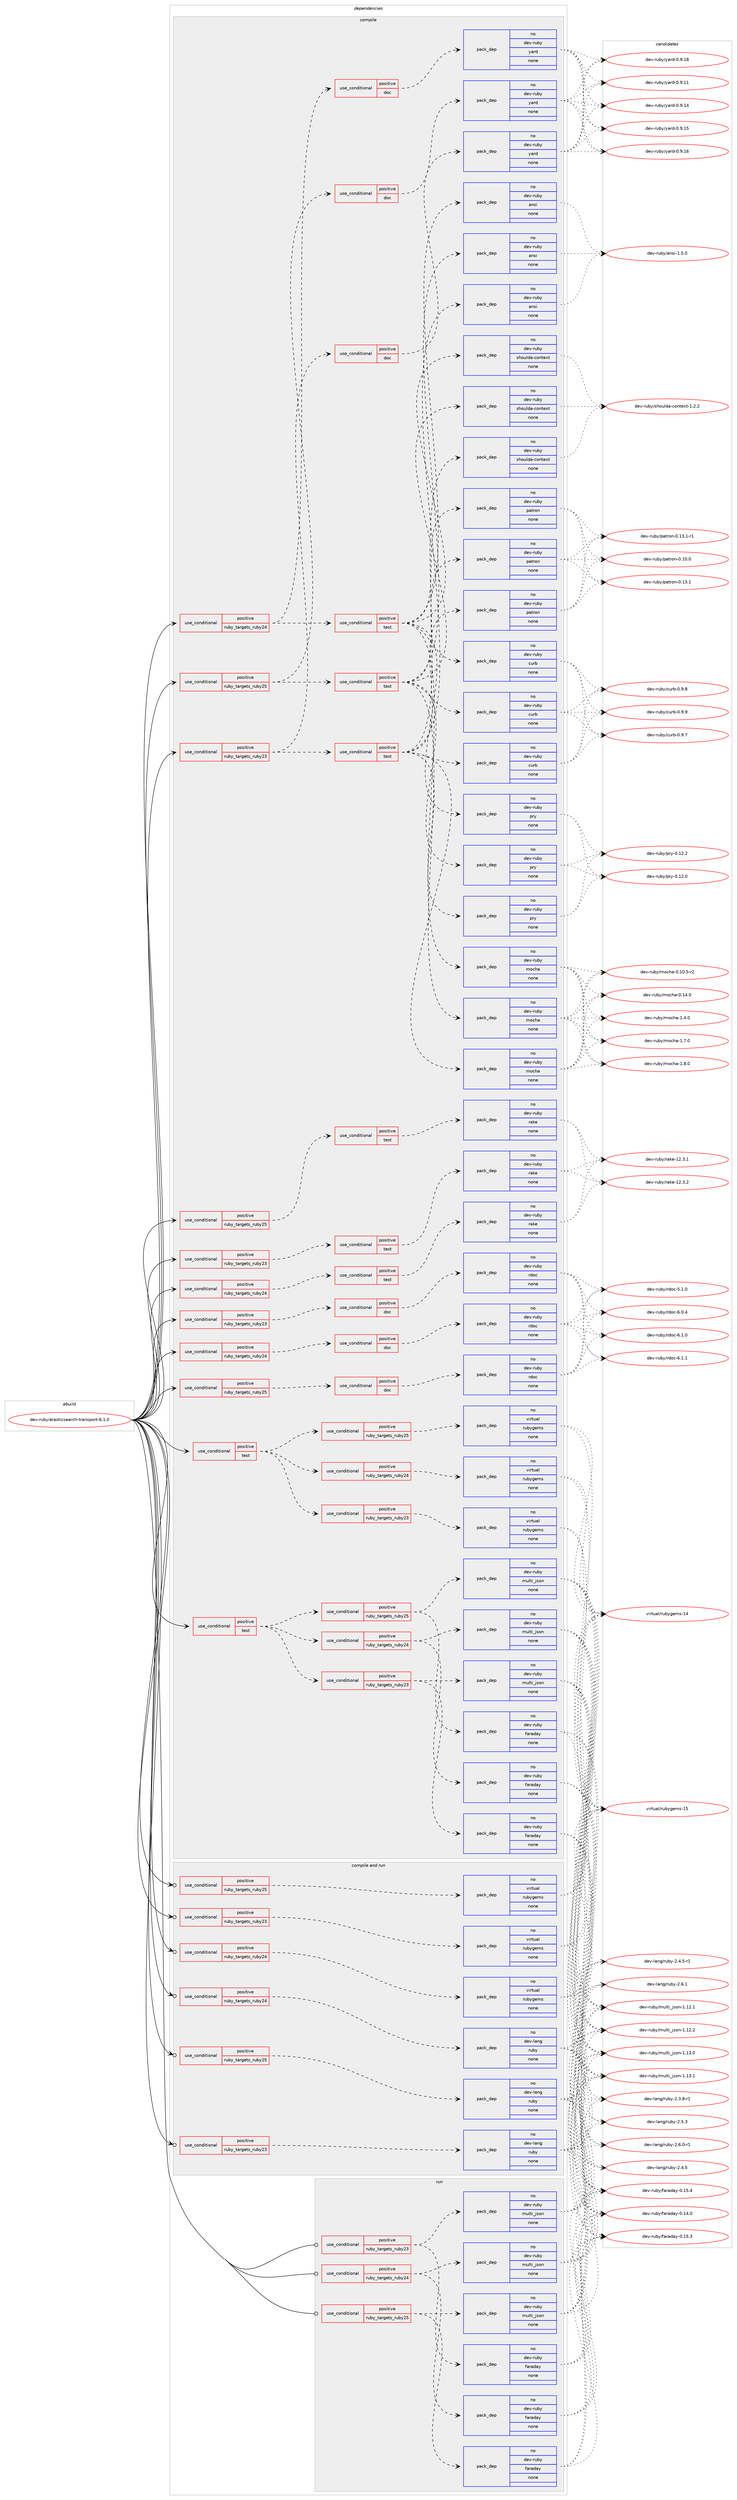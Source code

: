 digraph prolog {

# *************
# Graph options
# *************

newrank=true;
concentrate=true;
compound=true;
graph [rankdir=LR,fontname=Helvetica,fontsize=10,ranksep=1.5];#, ranksep=2.5, nodesep=0.2];
edge  [arrowhead=vee];
node  [fontname=Helvetica,fontsize=10];

# **********
# The ebuild
# **********

subgraph cluster_leftcol {
color=gray;
rank=same;
label=<<i>ebuild</i>>;
id [label="dev-ruby/elasticsearch-transport-6.1.0", color=red, width=4, href="../dev-ruby/elasticsearch-transport-6.1.0.svg"];
}

# ****************
# The dependencies
# ****************

subgraph cluster_midcol {
color=gray;
label=<<i>dependencies</i>>;
subgraph cluster_compile {
fillcolor="#eeeeee";
style=filled;
label=<<i>compile</i>>;
subgraph cond398965 {
dependency1491721 [label=<<TABLE BORDER="0" CELLBORDER="1" CELLSPACING="0" CELLPADDING="4"><TR><TD ROWSPAN="3" CELLPADDING="10">use_conditional</TD></TR><TR><TD>positive</TD></TR><TR><TD>ruby_targets_ruby23</TD></TR></TABLE>>, shape=none, color=red];
subgraph cond398966 {
dependency1491722 [label=<<TABLE BORDER="0" CELLBORDER="1" CELLSPACING="0" CELLPADDING="4"><TR><TD ROWSPAN="3" CELLPADDING="10">use_conditional</TD></TR><TR><TD>positive</TD></TR><TR><TD>doc</TD></TR></TABLE>>, shape=none, color=red];
subgraph pack1069312 {
dependency1491723 [label=<<TABLE BORDER="0" CELLBORDER="1" CELLSPACING="0" CELLPADDING="4" WIDTH="220"><TR><TD ROWSPAN="6" CELLPADDING="30">pack_dep</TD></TR><TR><TD WIDTH="110">no</TD></TR><TR><TD>dev-ruby</TD></TR><TR><TD>rdoc</TD></TR><TR><TD>none</TD></TR><TR><TD></TD></TR></TABLE>>, shape=none, color=blue];
}
dependency1491722:e -> dependency1491723:w [weight=20,style="dashed",arrowhead="vee"];
}
dependency1491721:e -> dependency1491722:w [weight=20,style="dashed",arrowhead="vee"];
}
id:e -> dependency1491721:w [weight=20,style="solid",arrowhead="vee"];
subgraph cond398967 {
dependency1491724 [label=<<TABLE BORDER="0" CELLBORDER="1" CELLSPACING="0" CELLPADDING="4"><TR><TD ROWSPAN="3" CELLPADDING="10">use_conditional</TD></TR><TR><TD>positive</TD></TR><TR><TD>ruby_targets_ruby23</TD></TR></TABLE>>, shape=none, color=red];
subgraph cond398968 {
dependency1491725 [label=<<TABLE BORDER="0" CELLBORDER="1" CELLSPACING="0" CELLPADDING="4"><TR><TD ROWSPAN="3" CELLPADDING="10">use_conditional</TD></TR><TR><TD>positive</TD></TR><TR><TD>doc</TD></TR></TABLE>>, shape=none, color=red];
subgraph pack1069313 {
dependency1491726 [label=<<TABLE BORDER="0" CELLBORDER="1" CELLSPACING="0" CELLPADDING="4" WIDTH="220"><TR><TD ROWSPAN="6" CELLPADDING="30">pack_dep</TD></TR><TR><TD WIDTH="110">no</TD></TR><TR><TD>dev-ruby</TD></TR><TR><TD>yard</TD></TR><TR><TD>none</TD></TR><TR><TD></TD></TR></TABLE>>, shape=none, color=blue];
}
dependency1491725:e -> dependency1491726:w [weight=20,style="dashed",arrowhead="vee"];
}
dependency1491724:e -> dependency1491725:w [weight=20,style="dashed",arrowhead="vee"];
subgraph cond398969 {
dependency1491727 [label=<<TABLE BORDER="0" CELLBORDER="1" CELLSPACING="0" CELLPADDING="4"><TR><TD ROWSPAN="3" CELLPADDING="10">use_conditional</TD></TR><TR><TD>positive</TD></TR><TR><TD>test</TD></TR></TABLE>>, shape=none, color=red];
subgraph pack1069314 {
dependency1491728 [label=<<TABLE BORDER="0" CELLBORDER="1" CELLSPACING="0" CELLPADDING="4" WIDTH="220"><TR><TD ROWSPAN="6" CELLPADDING="30">pack_dep</TD></TR><TR><TD WIDTH="110">no</TD></TR><TR><TD>dev-ruby</TD></TR><TR><TD>ansi</TD></TR><TR><TD>none</TD></TR><TR><TD></TD></TR></TABLE>>, shape=none, color=blue];
}
dependency1491727:e -> dependency1491728:w [weight=20,style="dashed",arrowhead="vee"];
subgraph pack1069315 {
dependency1491729 [label=<<TABLE BORDER="0" CELLBORDER="1" CELLSPACING="0" CELLPADDING="4" WIDTH="220"><TR><TD ROWSPAN="6" CELLPADDING="30">pack_dep</TD></TR><TR><TD WIDTH="110">no</TD></TR><TR><TD>dev-ruby</TD></TR><TR><TD>mocha</TD></TR><TR><TD>none</TD></TR><TR><TD></TD></TR></TABLE>>, shape=none, color=blue];
}
dependency1491727:e -> dependency1491729:w [weight=20,style="dashed",arrowhead="vee"];
subgraph pack1069316 {
dependency1491730 [label=<<TABLE BORDER="0" CELLBORDER="1" CELLSPACING="0" CELLPADDING="4" WIDTH="220"><TR><TD ROWSPAN="6" CELLPADDING="30">pack_dep</TD></TR><TR><TD WIDTH="110">no</TD></TR><TR><TD>dev-ruby</TD></TR><TR><TD>pry</TD></TR><TR><TD>none</TD></TR><TR><TD></TD></TR></TABLE>>, shape=none, color=blue];
}
dependency1491727:e -> dependency1491730:w [weight=20,style="dashed",arrowhead="vee"];
subgraph pack1069317 {
dependency1491731 [label=<<TABLE BORDER="0" CELLBORDER="1" CELLSPACING="0" CELLPADDING="4" WIDTH="220"><TR><TD ROWSPAN="6" CELLPADDING="30">pack_dep</TD></TR><TR><TD WIDTH="110">no</TD></TR><TR><TD>dev-ruby</TD></TR><TR><TD>shoulda-context</TD></TR><TR><TD>none</TD></TR><TR><TD></TD></TR></TABLE>>, shape=none, color=blue];
}
dependency1491727:e -> dependency1491731:w [weight=20,style="dashed",arrowhead="vee"];
subgraph pack1069318 {
dependency1491732 [label=<<TABLE BORDER="0" CELLBORDER="1" CELLSPACING="0" CELLPADDING="4" WIDTH="220"><TR><TD ROWSPAN="6" CELLPADDING="30">pack_dep</TD></TR><TR><TD WIDTH="110">no</TD></TR><TR><TD>dev-ruby</TD></TR><TR><TD>curb</TD></TR><TR><TD>none</TD></TR><TR><TD></TD></TR></TABLE>>, shape=none, color=blue];
}
dependency1491727:e -> dependency1491732:w [weight=20,style="dashed",arrowhead="vee"];
subgraph pack1069319 {
dependency1491733 [label=<<TABLE BORDER="0" CELLBORDER="1" CELLSPACING="0" CELLPADDING="4" WIDTH="220"><TR><TD ROWSPAN="6" CELLPADDING="30">pack_dep</TD></TR><TR><TD WIDTH="110">no</TD></TR><TR><TD>dev-ruby</TD></TR><TR><TD>patron</TD></TR><TR><TD>none</TD></TR><TR><TD></TD></TR></TABLE>>, shape=none, color=blue];
}
dependency1491727:e -> dependency1491733:w [weight=20,style="dashed",arrowhead="vee"];
}
dependency1491724:e -> dependency1491727:w [weight=20,style="dashed",arrowhead="vee"];
}
id:e -> dependency1491724:w [weight=20,style="solid",arrowhead="vee"];
subgraph cond398970 {
dependency1491734 [label=<<TABLE BORDER="0" CELLBORDER="1" CELLSPACING="0" CELLPADDING="4"><TR><TD ROWSPAN="3" CELLPADDING="10">use_conditional</TD></TR><TR><TD>positive</TD></TR><TR><TD>ruby_targets_ruby23</TD></TR></TABLE>>, shape=none, color=red];
subgraph cond398971 {
dependency1491735 [label=<<TABLE BORDER="0" CELLBORDER="1" CELLSPACING="0" CELLPADDING="4"><TR><TD ROWSPAN="3" CELLPADDING="10">use_conditional</TD></TR><TR><TD>positive</TD></TR><TR><TD>test</TD></TR></TABLE>>, shape=none, color=red];
subgraph pack1069320 {
dependency1491736 [label=<<TABLE BORDER="0" CELLBORDER="1" CELLSPACING="0" CELLPADDING="4" WIDTH="220"><TR><TD ROWSPAN="6" CELLPADDING="30">pack_dep</TD></TR><TR><TD WIDTH="110">no</TD></TR><TR><TD>dev-ruby</TD></TR><TR><TD>rake</TD></TR><TR><TD>none</TD></TR><TR><TD></TD></TR></TABLE>>, shape=none, color=blue];
}
dependency1491735:e -> dependency1491736:w [weight=20,style="dashed",arrowhead="vee"];
}
dependency1491734:e -> dependency1491735:w [weight=20,style="dashed",arrowhead="vee"];
}
id:e -> dependency1491734:w [weight=20,style="solid",arrowhead="vee"];
subgraph cond398972 {
dependency1491737 [label=<<TABLE BORDER="0" CELLBORDER="1" CELLSPACING="0" CELLPADDING="4"><TR><TD ROWSPAN="3" CELLPADDING="10">use_conditional</TD></TR><TR><TD>positive</TD></TR><TR><TD>ruby_targets_ruby24</TD></TR></TABLE>>, shape=none, color=red];
subgraph cond398973 {
dependency1491738 [label=<<TABLE BORDER="0" CELLBORDER="1" CELLSPACING="0" CELLPADDING="4"><TR><TD ROWSPAN="3" CELLPADDING="10">use_conditional</TD></TR><TR><TD>positive</TD></TR><TR><TD>doc</TD></TR></TABLE>>, shape=none, color=red];
subgraph pack1069321 {
dependency1491739 [label=<<TABLE BORDER="0" CELLBORDER="1" CELLSPACING="0" CELLPADDING="4" WIDTH="220"><TR><TD ROWSPAN="6" CELLPADDING="30">pack_dep</TD></TR><TR><TD WIDTH="110">no</TD></TR><TR><TD>dev-ruby</TD></TR><TR><TD>rdoc</TD></TR><TR><TD>none</TD></TR><TR><TD></TD></TR></TABLE>>, shape=none, color=blue];
}
dependency1491738:e -> dependency1491739:w [weight=20,style="dashed",arrowhead="vee"];
}
dependency1491737:e -> dependency1491738:w [weight=20,style="dashed",arrowhead="vee"];
}
id:e -> dependency1491737:w [weight=20,style="solid",arrowhead="vee"];
subgraph cond398974 {
dependency1491740 [label=<<TABLE BORDER="0" CELLBORDER="1" CELLSPACING="0" CELLPADDING="4"><TR><TD ROWSPAN="3" CELLPADDING="10">use_conditional</TD></TR><TR><TD>positive</TD></TR><TR><TD>ruby_targets_ruby24</TD></TR></TABLE>>, shape=none, color=red];
subgraph cond398975 {
dependency1491741 [label=<<TABLE BORDER="0" CELLBORDER="1" CELLSPACING="0" CELLPADDING="4"><TR><TD ROWSPAN="3" CELLPADDING="10">use_conditional</TD></TR><TR><TD>positive</TD></TR><TR><TD>doc</TD></TR></TABLE>>, shape=none, color=red];
subgraph pack1069322 {
dependency1491742 [label=<<TABLE BORDER="0" CELLBORDER="1" CELLSPACING="0" CELLPADDING="4" WIDTH="220"><TR><TD ROWSPAN="6" CELLPADDING="30">pack_dep</TD></TR><TR><TD WIDTH="110">no</TD></TR><TR><TD>dev-ruby</TD></TR><TR><TD>yard</TD></TR><TR><TD>none</TD></TR><TR><TD></TD></TR></TABLE>>, shape=none, color=blue];
}
dependency1491741:e -> dependency1491742:w [weight=20,style="dashed",arrowhead="vee"];
}
dependency1491740:e -> dependency1491741:w [weight=20,style="dashed",arrowhead="vee"];
subgraph cond398976 {
dependency1491743 [label=<<TABLE BORDER="0" CELLBORDER="1" CELLSPACING="0" CELLPADDING="4"><TR><TD ROWSPAN="3" CELLPADDING="10">use_conditional</TD></TR><TR><TD>positive</TD></TR><TR><TD>test</TD></TR></TABLE>>, shape=none, color=red];
subgraph pack1069323 {
dependency1491744 [label=<<TABLE BORDER="0" CELLBORDER="1" CELLSPACING="0" CELLPADDING="4" WIDTH="220"><TR><TD ROWSPAN="6" CELLPADDING="30">pack_dep</TD></TR><TR><TD WIDTH="110">no</TD></TR><TR><TD>dev-ruby</TD></TR><TR><TD>ansi</TD></TR><TR><TD>none</TD></TR><TR><TD></TD></TR></TABLE>>, shape=none, color=blue];
}
dependency1491743:e -> dependency1491744:w [weight=20,style="dashed",arrowhead="vee"];
subgraph pack1069324 {
dependency1491745 [label=<<TABLE BORDER="0" CELLBORDER="1" CELLSPACING="0" CELLPADDING="4" WIDTH="220"><TR><TD ROWSPAN="6" CELLPADDING="30">pack_dep</TD></TR><TR><TD WIDTH="110">no</TD></TR><TR><TD>dev-ruby</TD></TR><TR><TD>mocha</TD></TR><TR><TD>none</TD></TR><TR><TD></TD></TR></TABLE>>, shape=none, color=blue];
}
dependency1491743:e -> dependency1491745:w [weight=20,style="dashed",arrowhead="vee"];
subgraph pack1069325 {
dependency1491746 [label=<<TABLE BORDER="0" CELLBORDER="1" CELLSPACING="0" CELLPADDING="4" WIDTH="220"><TR><TD ROWSPAN="6" CELLPADDING="30">pack_dep</TD></TR><TR><TD WIDTH="110">no</TD></TR><TR><TD>dev-ruby</TD></TR><TR><TD>pry</TD></TR><TR><TD>none</TD></TR><TR><TD></TD></TR></TABLE>>, shape=none, color=blue];
}
dependency1491743:e -> dependency1491746:w [weight=20,style="dashed",arrowhead="vee"];
subgraph pack1069326 {
dependency1491747 [label=<<TABLE BORDER="0" CELLBORDER="1" CELLSPACING="0" CELLPADDING="4" WIDTH="220"><TR><TD ROWSPAN="6" CELLPADDING="30">pack_dep</TD></TR><TR><TD WIDTH="110">no</TD></TR><TR><TD>dev-ruby</TD></TR><TR><TD>shoulda-context</TD></TR><TR><TD>none</TD></TR><TR><TD></TD></TR></TABLE>>, shape=none, color=blue];
}
dependency1491743:e -> dependency1491747:w [weight=20,style="dashed",arrowhead="vee"];
subgraph pack1069327 {
dependency1491748 [label=<<TABLE BORDER="0" CELLBORDER="1" CELLSPACING="0" CELLPADDING="4" WIDTH="220"><TR><TD ROWSPAN="6" CELLPADDING="30">pack_dep</TD></TR><TR><TD WIDTH="110">no</TD></TR><TR><TD>dev-ruby</TD></TR><TR><TD>curb</TD></TR><TR><TD>none</TD></TR><TR><TD></TD></TR></TABLE>>, shape=none, color=blue];
}
dependency1491743:e -> dependency1491748:w [weight=20,style="dashed",arrowhead="vee"];
subgraph pack1069328 {
dependency1491749 [label=<<TABLE BORDER="0" CELLBORDER="1" CELLSPACING="0" CELLPADDING="4" WIDTH="220"><TR><TD ROWSPAN="6" CELLPADDING="30">pack_dep</TD></TR><TR><TD WIDTH="110">no</TD></TR><TR><TD>dev-ruby</TD></TR><TR><TD>patron</TD></TR><TR><TD>none</TD></TR><TR><TD></TD></TR></TABLE>>, shape=none, color=blue];
}
dependency1491743:e -> dependency1491749:w [weight=20,style="dashed",arrowhead="vee"];
}
dependency1491740:e -> dependency1491743:w [weight=20,style="dashed",arrowhead="vee"];
}
id:e -> dependency1491740:w [weight=20,style="solid",arrowhead="vee"];
subgraph cond398977 {
dependency1491750 [label=<<TABLE BORDER="0" CELLBORDER="1" CELLSPACING="0" CELLPADDING="4"><TR><TD ROWSPAN="3" CELLPADDING="10">use_conditional</TD></TR><TR><TD>positive</TD></TR><TR><TD>ruby_targets_ruby24</TD></TR></TABLE>>, shape=none, color=red];
subgraph cond398978 {
dependency1491751 [label=<<TABLE BORDER="0" CELLBORDER="1" CELLSPACING="0" CELLPADDING="4"><TR><TD ROWSPAN="3" CELLPADDING="10">use_conditional</TD></TR><TR><TD>positive</TD></TR><TR><TD>test</TD></TR></TABLE>>, shape=none, color=red];
subgraph pack1069329 {
dependency1491752 [label=<<TABLE BORDER="0" CELLBORDER="1" CELLSPACING="0" CELLPADDING="4" WIDTH="220"><TR><TD ROWSPAN="6" CELLPADDING="30">pack_dep</TD></TR><TR><TD WIDTH="110">no</TD></TR><TR><TD>dev-ruby</TD></TR><TR><TD>rake</TD></TR><TR><TD>none</TD></TR><TR><TD></TD></TR></TABLE>>, shape=none, color=blue];
}
dependency1491751:e -> dependency1491752:w [weight=20,style="dashed",arrowhead="vee"];
}
dependency1491750:e -> dependency1491751:w [weight=20,style="dashed",arrowhead="vee"];
}
id:e -> dependency1491750:w [weight=20,style="solid",arrowhead="vee"];
subgraph cond398979 {
dependency1491753 [label=<<TABLE BORDER="0" CELLBORDER="1" CELLSPACING="0" CELLPADDING="4"><TR><TD ROWSPAN="3" CELLPADDING="10">use_conditional</TD></TR><TR><TD>positive</TD></TR><TR><TD>ruby_targets_ruby25</TD></TR></TABLE>>, shape=none, color=red];
subgraph cond398980 {
dependency1491754 [label=<<TABLE BORDER="0" CELLBORDER="1" CELLSPACING="0" CELLPADDING="4"><TR><TD ROWSPAN="3" CELLPADDING="10">use_conditional</TD></TR><TR><TD>positive</TD></TR><TR><TD>doc</TD></TR></TABLE>>, shape=none, color=red];
subgraph pack1069330 {
dependency1491755 [label=<<TABLE BORDER="0" CELLBORDER="1" CELLSPACING="0" CELLPADDING="4" WIDTH="220"><TR><TD ROWSPAN="6" CELLPADDING="30">pack_dep</TD></TR><TR><TD WIDTH="110">no</TD></TR><TR><TD>dev-ruby</TD></TR><TR><TD>rdoc</TD></TR><TR><TD>none</TD></TR><TR><TD></TD></TR></TABLE>>, shape=none, color=blue];
}
dependency1491754:e -> dependency1491755:w [weight=20,style="dashed",arrowhead="vee"];
}
dependency1491753:e -> dependency1491754:w [weight=20,style="dashed",arrowhead="vee"];
}
id:e -> dependency1491753:w [weight=20,style="solid",arrowhead="vee"];
subgraph cond398981 {
dependency1491756 [label=<<TABLE BORDER="0" CELLBORDER="1" CELLSPACING="0" CELLPADDING="4"><TR><TD ROWSPAN="3" CELLPADDING="10">use_conditional</TD></TR><TR><TD>positive</TD></TR><TR><TD>ruby_targets_ruby25</TD></TR></TABLE>>, shape=none, color=red];
subgraph cond398982 {
dependency1491757 [label=<<TABLE BORDER="0" CELLBORDER="1" CELLSPACING="0" CELLPADDING="4"><TR><TD ROWSPAN="3" CELLPADDING="10">use_conditional</TD></TR><TR><TD>positive</TD></TR><TR><TD>doc</TD></TR></TABLE>>, shape=none, color=red];
subgraph pack1069331 {
dependency1491758 [label=<<TABLE BORDER="0" CELLBORDER="1" CELLSPACING="0" CELLPADDING="4" WIDTH="220"><TR><TD ROWSPAN="6" CELLPADDING="30">pack_dep</TD></TR><TR><TD WIDTH="110">no</TD></TR><TR><TD>dev-ruby</TD></TR><TR><TD>yard</TD></TR><TR><TD>none</TD></TR><TR><TD></TD></TR></TABLE>>, shape=none, color=blue];
}
dependency1491757:e -> dependency1491758:w [weight=20,style="dashed",arrowhead="vee"];
}
dependency1491756:e -> dependency1491757:w [weight=20,style="dashed",arrowhead="vee"];
subgraph cond398983 {
dependency1491759 [label=<<TABLE BORDER="0" CELLBORDER="1" CELLSPACING="0" CELLPADDING="4"><TR><TD ROWSPAN="3" CELLPADDING="10">use_conditional</TD></TR><TR><TD>positive</TD></TR><TR><TD>test</TD></TR></TABLE>>, shape=none, color=red];
subgraph pack1069332 {
dependency1491760 [label=<<TABLE BORDER="0" CELLBORDER="1" CELLSPACING="0" CELLPADDING="4" WIDTH="220"><TR><TD ROWSPAN="6" CELLPADDING="30">pack_dep</TD></TR><TR><TD WIDTH="110">no</TD></TR><TR><TD>dev-ruby</TD></TR><TR><TD>ansi</TD></TR><TR><TD>none</TD></TR><TR><TD></TD></TR></TABLE>>, shape=none, color=blue];
}
dependency1491759:e -> dependency1491760:w [weight=20,style="dashed",arrowhead="vee"];
subgraph pack1069333 {
dependency1491761 [label=<<TABLE BORDER="0" CELLBORDER="1" CELLSPACING="0" CELLPADDING="4" WIDTH="220"><TR><TD ROWSPAN="6" CELLPADDING="30">pack_dep</TD></TR><TR><TD WIDTH="110">no</TD></TR><TR><TD>dev-ruby</TD></TR><TR><TD>mocha</TD></TR><TR><TD>none</TD></TR><TR><TD></TD></TR></TABLE>>, shape=none, color=blue];
}
dependency1491759:e -> dependency1491761:w [weight=20,style="dashed",arrowhead="vee"];
subgraph pack1069334 {
dependency1491762 [label=<<TABLE BORDER="0" CELLBORDER="1" CELLSPACING="0" CELLPADDING="4" WIDTH="220"><TR><TD ROWSPAN="6" CELLPADDING="30">pack_dep</TD></TR><TR><TD WIDTH="110">no</TD></TR><TR><TD>dev-ruby</TD></TR><TR><TD>pry</TD></TR><TR><TD>none</TD></TR><TR><TD></TD></TR></TABLE>>, shape=none, color=blue];
}
dependency1491759:e -> dependency1491762:w [weight=20,style="dashed",arrowhead="vee"];
subgraph pack1069335 {
dependency1491763 [label=<<TABLE BORDER="0" CELLBORDER="1" CELLSPACING="0" CELLPADDING="4" WIDTH="220"><TR><TD ROWSPAN="6" CELLPADDING="30">pack_dep</TD></TR><TR><TD WIDTH="110">no</TD></TR><TR><TD>dev-ruby</TD></TR><TR><TD>shoulda-context</TD></TR><TR><TD>none</TD></TR><TR><TD></TD></TR></TABLE>>, shape=none, color=blue];
}
dependency1491759:e -> dependency1491763:w [weight=20,style="dashed",arrowhead="vee"];
subgraph pack1069336 {
dependency1491764 [label=<<TABLE BORDER="0" CELLBORDER="1" CELLSPACING="0" CELLPADDING="4" WIDTH="220"><TR><TD ROWSPAN="6" CELLPADDING="30">pack_dep</TD></TR><TR><TD WIDTH="110">no</TD></TR><TR><TD>dev-ruby</TD></TR><TR><TD>curb</TD></TR><TR><TD>none</TD></TR><TR><TD></TD></TR></TABLE>>, shape=none, color=blue];
}
dependency1491759:e -> dependency1491764:w [weight=20,style="dashed",arrowhead="vee"];
subgraph pack1069337 {
dependency1491765 [label=<<TABLE BORDER="0" CELLBORDER="1" CELLSPACING="0" CELLPADDING="4" WIDTH="220"><TR><TD ROWSPAN="6" CELLPADDING="30">pack_dep</TD></TR><TR><TD WIDTH="110">no</TD></TR><TR><TD>dev-ruby</TD></TR><TR><TD>patron</TD></TR><TR><TD>none</TD></TR><TR><TD></TD></TR></TABLE>>, shape=none, color=blue];
}
dependency1491759:e -> dependency1491765:w [weight=20,style="dashed",arrowhead="vee"];
}
dependency1491756:e -> dependency1491759:w [weight=20,style="dashed",arrowhead="vee"];
}
id:e -> dependency1491756:w [weight=20,style="solid",arrowhead="vee"];
subgraph cond398984 {
dependency1491766 [label=<<TABLE BORDER="0" CELLBORDER="1" CELLSPACING="0" CELLPADDING="4"><TR><TD ROWSPAN="3" CELLPADDING="10">use_conditional</TD></TR><TR><TD>positive</TD></TR><TR><TD>ruby_targets_ruby25</TD></TR></TABLE>>, shape=none, color=red];
subgraph cond398985 {
dependency1491767 [label=<<TABLE BORDER="0" CELLBORDER="1" CELLSPACING="0" CELLPADDING="4"><TR><TD ROWSPAN="3" CELLPADDING="10">use_conditional</TD></TR><TR><TD>positive</TD></TR><TR><TD>test</TD></TR></TABLE>>, shape=none, color=red];
subgraph pack1069338 {
dependency1491768 [label=<<TABLE BORDER="0" CELLBORDER="1" CELLSPACING="0" CELLPADDING="4" WIDTH="220"><TR><TD ROWSPAN="6" CELLPADDING="30">pack_dep</TD></TR><TR><TD WIDTH="110">no</TD></TR><TR><TD>dev-ruby</TD></TR><TR><TD>rake</TD></TR><TR><TD>none</TD></TR><TR><TD></TD></TR></TABLE>>, shape=none, color=blue];
}
dependency1491767:e -> dependency1491768:w [weight=20,style="dashed",arrowhead="vee"];
}
dependency1491766:e -> dependency1491767:w [weight=20,style="dashed",arrowhead="vee"];
}
id:e -> dependency1491766:w [weight=20,style="solid",arrowhead="vee"];
subgraph cond398986 {
dependency1491769 [label=<<TABLE BORDER="0" CELLBORDER="1" CELLSPACING="0" CELLPADDING="4"><TR><TD ROWSPAN="3" CELLPADDING="10">use_conditional</TD></TR><TR><TD>positive</TD></TR><TR><TD>test</TD></TR></TABLE>>, shape=none, color=red];
subgraph cond398987 {
dependency1491770 [label=<<TABLE BORDER="0" CELLBORDER="1" CELLSPACING="0" CELLPADDING="4"><TR><TD ROWSPAN="3" CELLPADDING="10">use_conditional</TD></TR><TR><TD>positive</TD></TR><TR><TD>ruby_targets_ruby23</TD></TR></TABLE>>, shape=none, color=red];
subgraph pack1069339 {
dependency1491771 [label=<<TABLE BORDER="0" CELLBORDER="1" CELLSPACING="0" CELLPADDING="4" WIDTH="220"><TR><TD ROWSPAN="6" CELLPADDING="30">pack_dep</TD></TR><TR><TD WIDTH="110">no</TD></TR><TR><TD>dev-ruby</TD></TR><TR><TD>faraday</TD></TR><TR><TD>none</TD></TR><TR><TD></TD></TR></TABLE>>, shape=none, color=blue];
}
dependency1491770:e -> dependency1491771:w [weight=20,style="dashed",arrowhead="vee"];
subgraph pack1069340 {
dependency1491772 [label=<<TABLE BORDER="0" CELLBORDER="1" CELLSPACING="0" CELLPADDING="4" WIDTH="220"><TR><TD ROWSPAN="6" CELLPADDING="30">pack_dep</TD></TR><TR><TD WIDTH="110">no</TD></TR><TR><TD>dev-ruby</TD></TR><TR><TD>multi_json</TD></TR><TR><TD>none</TD></TR><TR><TD></TD></TR></TABLE>>, shape=none, color=blue];
}
dependency1491770:e -> dependency1491772:w [weight=20,style="dashed",arrowhead="vee"];
}
dependency1491769:e -> dependency1491770:w [weight=20,style="dashed",arrowhead="vee"];
subgraph cond398988 {
dependency1491773 [label=<<TABLE BORDER="0" CELLBORDER="1" CELLSPACING="0" CELLPADDING="4"><TR><TD ROWSPAN="3" CELLPADDING="10">use_conditional</TD></TR><TR><TD>positive</TD></TR><TR><TD>ruby_targets_ruby24</TD></TR></TABLE>>, shape=none, color=red];
subgraph pack1069341 {
dependency1491774 [label=<<TABLE BORDER="0" CELLBORDER="1" CELLSPACING="0" CELLPADDING="4" WIDTH="220"><TR><TD ROWSPAN="6" CELLPADDING="30">pack_dep</TD></TR><TR><TD WIDTH="110">no</TD></TR><TR><TD>dev-ruby</TD></TR><TR><TD>faraday</TD></TR><TR><TD>none</TD></TR><TR><TD></TD></TR></TABLE>>, shape=none, color=blue];
}
dependency1491773:e -> dependency1491774:w [weight=20,style="dashed",arrowhead="vee"];
subgraph pack1069342 {
dependency1491775 [label=<<TABLE BORDER="0" CELLBORDER="1" CELLSPACING="0" CELLPADDING="4" WIDTH="220"><TR><TD ROWSPAN="6" CELLPADDING="30">pack_dep</TD></TR><TR><TD WIDTH="110">no</TD></TR><TR><TD>dev-ruby</TD></TR><TR><TD>multi_json</TD></TR><TR><TD>none</TD></TR><TR><TD></TD></TR></TABLE>>, shape=none, color=blue];
}
dependency1491773:e -> dependency1491775:w [weight=20,style="dashed",arrowhead="vee"];
}
dependency1491769:e -> dependency1491773:w [weight=20,style="dashed",arrowhead="vee"];
subgraph cond398989 {
dependency1491776 [label=<<TABLE BORDER="0" CELLBORDER="1" CELLSPACING="0" CELLPADDING="4"><TR><TD ROWSPAN="3" CELLPADDING="10">use_conditional</TD></TR><TR><TD>positive</TD></TR><TR><TD>ruby_targets_ruby25</TD></TR></TABLE>>, shape=none, color=red];
subgraph pack1069343 {
dependency1491777 [label=<<TABLE BORDER="0" CELLBORDER="1" CELLSPACING="0" CELLPADDING="4" WIDTH="220"><TR><TD ROWSPAN="6" CELLPADDING="30">pack_dep</TD></TR><TR><TD WIDTH="110">no</TD></TR><TR><TD>dev-ruby</TD></TR><TR><TD>faraday</TD></TR><TR><TD>none</TD></TR><TR><TD></TD></TR></TABLE>>, shape=none, color=blue];
}
dependency1491776:e -> dependency1491777:w [weight=20,style="dashed",arrowhead="vee"];
subgraph pack1069344 {
dependency1491778 [label=<<TABLE BORDER="0" CELLBORDER="1" CELLSPACING="0" CELLPADDING="4" WIDTH="220"><TR><TD ROWSPAN="6" CELLPADDING="30">pack_dep</TD></TR><TR><TD WIDTH="110">no</TD></TR><TR><TD>dev-ruby</TD></TR><TR><TD>multi_json</TD></TR><TR><TD>none</TD></TR><TR><TD></TD></TR></TABLE>>, shape=none, color=blue];
}
dependency1491776:e -> dependency1491778:w [weight=20,style="dashed",arrowhead="vee"];
}
dependency1491769:e -> dependency1491776:w [weight=20,style="dashed",arrowhead="vee"];
}
id:e -> dependency1491769:w [weight=20,style="solid",arrowhead="vee"];
subgraph cond398990 {
dependency1491779 [label=<<TABLE BORDER="0" CELLBORDER="1" CELLSPACING="0" CELLPADDING="4"><TR><TD ROWSPAN="3" CELLPADDING="10">use_conditional</TD></TR><TR><TD>positive</TD></TR><TR><TD>test</TD></TR></TABLE>>, shape=none, color=red];
subgraph cond398991 {
dependency1491780 [label=<<TABLE BORDER="0" CELLBORDER="1" CELLSPACING="0" CELLPADDING="4"><TR><TD ROWSPAN="3" CELLPADDING="10">use_conditional</TD></TR><TR><TD>positive</TD></TR><TR><TD>ruby_targets_ruby23</TD></TR></TABLE>>, shape=none, color=red];
subgraph pack1069345 {
dependency1491781 [label=<<TABLE BORDER="0" CELLBORDER="1" CELLSPACING="0" CELLPADDING="4" WIDTH="220"><TR><TD ROWSPAN="6" CELLPADDING="30">pack_dep</TD></TR><TR><TD WIDTH="110">no</TD></TR><TR><TD>virtual</TD></TR><TR><TD>rubygems</TD></TR><TR><TD>none</TD></TR><TR><TD></TD></TR></TABLE>>, shape=none, color=blue];
}
dependency1491780:e -> dependency1491781:w [weight=20,style="dashed",arrowhead="vee"];
}
dependency1491779:e -> dependency1491780:w [weight=20,style="dashed",arrowhead="vee"];
subgraph cond398992 {
dependency1491782 [label=<<TABLE BORDER="0" CELLBORDER="1" CELLSPACING="0" CELLPADDING="4"><TR><TD ROWSPAN="3" CELLPADDING="10">use_conditional</TD></TR><TR><TD>positive</TD></TR><TR><TD>ruby_targets_ruby24</TD></TR></TABLE>>, shape=none, color=red];
subgraph pack1069346 {
dependency1491783 [label=<<TABLE BORDER="0" CELLBORDER="1" CELLSPACING="0" CELLPADDING="4" WIDTH="220"><TR><TD ROWSPAN="6" CELLPADDING="30">pack_dep</TD></TR><TR><TD WIDTH="110">no</TD></TR><TR><TD>virtual</TD></TR><TR><TD>rubygems</TD></TR><TR><TD>none</TD></TR><TR><TD></TD></TR></TABLE>>, shape=none, color=blue];
}
dependency1491782:e -> dependency1491783:w [weight=20,style="dashed",arrowhead="vee"];
}
dependency1491779:e -> dependency1491782:w [weight=20,style="dashed",arrowhead="vee"];
subgraph cond398993 {
dependency1491784 [label=<<TABLE BORDER="0" CELLBORDER="1" CELLSPACING="0" CELLPADDING="4"><TR><TD ROWSPAN="3" CELLPADDING="10">use_conditional</TD></TR><TR><TD>positive</TD></TR><TR><TD>ruby_targets_ruby25</TD></TR></TABLE>>, shape=none, color=red];
subgraph pack1069347 {
dependency1491785 [label=<<TABLE BORDER="0" CELLBORDER="1" CELLSPACING="0" CELLPADDING="4" WIDTH="220"><TR><TD ROWSPAN="6" CELLPADDING="30">pack_dep</TD></TR><TR><TD WIDTH="110">no</TD></TR><TR><TD>virtual</TD></TR><TR><TD>rubygems</TD></TR><TR><TD>none</TD></TR><TR><TD></TD></TR></TABLE>>, shape=none, color=blue];
}
dependency1491784:e -> dependency1491785:w [weight=20,style="dashed",arrowhead="vee"];
}
dependency1491779:e -> dependency1491784:w [weight=20,style="dashed",arrowhead="vee"];
}
id:e -> dependency1491779:w [weight=20,style="solid",arrowhead="vee"];
}
subgraph cluster_compileandrun {
fillcolor="#eeeeee";
style=filled;
label=<<i>compile and run</i>>;
subgraph cond398994 {
dependency1491786 [label=<<TABLE BORDER="0" CELLBORDER="1" CELLSPACING="0" CELLPADDING="4"><TR><TD ROWSPAN="3" CELLPADDING="10">use_conditional</TD></TR><TR><TD>positive</TD></TR><TR><TD>ruby_targets_ruby23</TD></TR></TABLE>>, shape=none, color=red];
subgraph pack1069348 {
dependency1491787 [label=<<TABLE BORDER="0" CELLBORDER="1" CELLSPACING="0" CELLPADDING="4" WIDTH="220"><TR><TD ROWSPAN="6" CELLPADDING="30">pack_dep</TD></TR><TR><TD WIDTH="110">no</TD></TR><TR><TD>dev-lang</TD></TR><TR><TD>ruby</TD></TR><TR><TD>none</TD></TR><TR><TD></TD></TR></TABLE>>, shape=none, color=blue];
}
dependency1491786:e -> dependency1491787:w [weight=20,style="dashed",arrowhead="vee"];
}
id:e -> dependency1491786:w [weight=20,style="solid",arrowhead="odotvee"];
subgraph cond398995 {
dependency1491788 [label=<<TABLE BORDER="0" CELLBORDER="1" CELLSPACING="0" CELLPADDING="4"><TR><TD ROWSPAN="3" CELLPADDING="10">use_conditional</TD></TR><TR><TD>positive</TD></TR><TR><TD>ruby_targets_ruby23</TD></TR></TABLE>>, shape=none, color=red];
subgraph pack1069349 {
dependency1491789 [label=<<TABLE BORDER="0" CELLBORDER="1" CELLSPACING="0" CELLPADDING="4" WIDTH="220"><TR><TD ROWSPAN="6" CELLPADDING="30">pack_dep</TD></TR><TR><TD WIDTH="110">no</TD></TR><TR><TD>virtual</TD></TR><TR><TD>rubygems</TD></TR><TR><TD>none</TD></TR><TR><TD></TD></TR></TABLE>>, shape=none, color=blue];
}
dependency1491788:e -> dependency1491789:w [weight=20,style="dashed",arrowhead="vee"];
}
id:e -> dependency1491788:w [weight=20,style="solid",arrowhead="odotvee"];
subgraph cond398996 {
dependency1491790 [label=<<TABLE BORDER="0" CELLBORDER="1" CELLSPACING="0" CELLPADDING="4"><TR><TD ROWSPAN="3" CELLPADDING="10">use_conditional</TD></TR><TR><TD>positive</TD></TR><TR><TD>ruby_targets_ruby24</TD></TR></TABLE>>, shape=none, color=red];
subgraph pack1069350 {
dependency1491791 [label=<<TABLE BORDER="0" CELLBORDER="1" CELLSPACING="0" CELLPADDING="4" WIDTH="220"><TR><TD ROWSPAN="6" CELLPADDING="30">pack_dep</TD></TR><TR><TD WIDTH="110">no</TD></TR><TR><TD>dev-lang</TD></TR><TR><TD>ruby</TD></TR><TR><TD>none</TD></TR><TR><TD></TD></TR></TABLE>>, shape=none, color=blue];
}
dependency1491790:e -> dependency1491791:w [weight=20,style="dashed",arrowhead="vee"];
}
id:e -> dependency1491790:w [weight=20,style="solid",arrowhead="odotvee"];
subgraph cond398997 {
dependency1491792 [label=<<TABLE BORDER="0" CELLBORDER="1" CELLSPACING="0" CELLPADDING="4"><TR><TD ROWSPAN="3" CELLPADDING="10">use_conditional</TD></TR><TR><TD>positive</TD></TR><TR><TD>ruby_targets_ruby24</TD></TR></TABLE>>, shape=none, color=red];
subgraph pack1069351 {
dependency1491793 [label=<<TABLE BORDER="0" CELLBORDER="1" CELLSPACING="0" CELLPADDING="4" WIDTH="220"><TR><TD ROWSPAN="6" CELLPADDING="30">pack_dep</TD></TR><TR><TD WIDTH="110">no</TD></TR><TR><TD>virtual</TD></TR><TR><TD>rubygems</TD></TR><TR><TD>none</TD></TR><TR><TD></TD></TR></TABLE>>, shape=none, color=blue];
}
dependency1491792:e -> dependency1491793:w [weight=20,style="dashed",arrowhead="vee"];
}
id:e -> dependency1491792:w [weight=20,style="solid",arrowhead="odotvee"];
subgraph cond398998 {
dependency1491794 [label=<<TABLE BORDER="0" CELLBORDER="1" CELLSPACING="0" CELLPADDING="4"><TR><TD ROWSPAN="3" CELLPADDING="10">use_conditional</TD></TR><TR><TD>positive</TD></TR><TR><TD>ruby_targets_ruby25</TD></TR></TABLE>>, shape=none, color=red];
subgraph pack1069352 {
dependency1491795 [label=<<TABLE BORDER="0" CELLBORDER="1" CELLSPACING="0" CELLPADDING="4" WIDTH="220"><TR><TD ROWSPAN="6" CELLPADDING="30">pack_dep</TD></TR><TR><TD WIDTH="110">no</TD></TR><TR><TD>dev-lang</TD></TR><TR><TD>ruby</TD></TR><TR><TD>none</TD></TR><TR><TD></TD></TR></TABLE>>, shape=none, color=blue];
}
dependency1491794:e -> dependency1491795:w [weight=20,style="dashed",arrowhead="vee"];
}
id:e -> dependency1491794:w [weight=20,style="solid",arrowhead="odotvee"];
subgraph cond398999 {
dependency1491796 [label=<<TABLE BORDER="0" CELLBORDER="1" CELLSPACING="0" CELLPADDING="4"><TR><TD ROWSPAN="3" CELLPADDING="10">use_conditional</TD></TR><TR><TD>positive</TD></TR><TR><TD>ruby_targets_ruby25</TD></TR></TABLE>>, shape=none, color=red];
subgraph pack1069353 {
dependency1491797 [label=<<TABLE BORDER="0" CELLBORDER="1" CELLSPACING="0" CELLPADDING="4" WIDTH="220"><TR><TD ROWSPAN="6" CELLPADDING="30">pack_dep</TD></TR><TR><TD WIDTH="110">no</TD></TR><TR><TD>virtual</TD></TR><TR><TD>rubygems</TD></TR><TR><TD>none</TD></TR><TR><TD></TD></TR></TABLE>>, shape=none, color=blue];
}
dependency1491796:e -> dependency1491797:w [weight=20,style="dashed",arrowhead="vee"];
}
id:e -> dependency1491796:w [weight=20,style="solid",arrowhead="odotvee"];
}
subgraph cluster_run {
fillcolor="#eeeeee";
style=filled;
label=<<i>run</i>>;
subgraph cond399000 {
dependency1491798 [label=<<TABLE BORDER="0" CELLBORDER="1" CELLSPACING="0" CELLPADDING="4"><TR><TD ROWSPAN="3" CELLPADDING="10">use_conditional</TD></TR><TR><TD>positive</TD></TR><TR><TD>ruby_targets_ruby23</TD></TR></TABLE>>, shape=none, color=red];
subgraph pack1069354 {
dependency1491799 [label=<<TABLE BORDER="0" CELLBORDER="1" CELLSPACING="0" CELLPADDING="4" WIDTH="220"><TR><TD ROWSPAN="6" CELLPADDING="30">pack_dep</TD></TR><TR><TD WIDTH="110">no</TD></TR><TR><TD>dev-ruby</TD></TR><TR><TD>faraday</TD></TR><TR><TD>none</TD></TR><TR><TD></TD></TR></TABLE>>, shape=none, color=blue];
}
dependency1491798:e -> dependency1491799:w [weight=20,style="dashed",arrowhead="vee"];
subgraph pack1069355 {
dependency1491800 [label=<<TABLE BORDER="0" CELLBORDER="1" CELLSPACING="0" CELLPADDING="4" WIDTH="220"><TR><TD ROWSPAN="6" CELLPADDING="30">pack_dep</TD></TR><TR><TD WIDTH="110">no</TD></TR><TR><TD>dev-ruby</TD></TR><TR><TD>multi_json</TD></TR><TR><TD>none</TD></TR><TR><TD></TD></TR></TABLE>>, shape=none, color=blue];
}
dependency1491798:e -> dependency1491800:w [weight=20,style="dashed",arrowhead="vee"];
}
id:e -> dependency1491798:w [weight=20,style="solid",arrowhead="odot"];
subgraph cond399001 {
dependency1491801 [label=<<TABLE BORDER="0" CELLBORDER="1" CELLSPACING="0" CELLPADDING="4"><TR><TD ROWSPAN="3" CELLPADDING="10">use_conditional</TD></TR><TR><TD>positive</TD></TR><TR><TD>ruby_targets_ruby24</TD></TR></TABLE>>, shape=none, color=red];
subgraph pack1069356 {
dependency1491802 [label=<<TABLE BORDER="0" CELLBORDER="1" CELLSPACING="0" CELLPADDING="4" WIDTH="220"><TR><TD ROWSPAN="6" CELLPADDING="30">pack_dep</TD></TR><TR><TD WIDTH="110">no</TD></TR><TR><TD>dev-ruby</TD></TR><TR><TD>faraday</TD></TR><TR><TD>none</TD></TR><TR><TD></TD></TR></TABLE>>, shape=none, color=blue];
}
dependency1491801:e -> dependency1491802:w [weight=20,style="dashed",arrowhead="vee"];
subgraph pack1069357 {
dependency1491803 [label=<<TABLE BORDER="0" CELLBORDER="1" CELLSPACING="0" CELLPADDING="4" WIDTH="220"><TR><TD ROWSPAN="6" CELLPADDING="30">pack_dep</TD></TR><TR><TD WIDTH="110">no</TD></TR><TR><TD>dev-ruby</TD></TR><TR><TD>multi_json</TD></TR><TR><TD>none</TD></TR><TR><TD></TD></TR></TABLE>>, shape=none, color=blue];
}
dependency1491801:e -> dependency1491803:w [weight=20,style="dashed",arrowhead="vee"];
}
id:e -> dependency1491801:w [weight=20,style="solid",arrowhead="odot"];
subgraph cond399002 {
dependency1491804 [label=<<TABLE BORDER="0" CELLBORDER="1" CELLSPACING="0" CELLPADDING="4"><TR><TD ROWSPAN="3" CELLPADDING="10">use_conditional</TD></TR><TR><TD>positive</TD></TR><TR><TD>ruby_targets_ruby25</TD></TR></TABLE>>, shape=none, color=red];
subgraph pack1069358 {
dependency1491805 [label=<<TABLE BORDER="0" CELLBORDER="1" CELLSPACING="0" CELLPADDING="4" WIDTH="220"><TR><TD ROWSPAN="6" CELLPADDING="30">pack_dep</TD></TR><TR><TD WIDTH="110">no</TD></TR><TR><TD>dev-ruby</TD></TR><TR><TD>faraday</TD></TR><TR><TD>none</TD></TR><TR><TD></TD></TR></TABLE>>, shape=none, color=blue];
}
dependency1491804:e -> dependency1491805:w [weight=20,style="dashed",arrowhead="vee"];
subgraph pack1069359 {
dependency1491806 [label=<<TABLE BORDER="0" CELLBORDER="1" CELLSPACING="0" CELLPADDING="4" WIDTH="220"><TR><TD ROWSPAN="6" CELLPADDING="30">pack_dep</TD></TR><TR><TD WIDTH="110">no</TD></TR><TR><TD>dev-ruby</TD></TR><TR><TD>multi_json</TD></TR><TR><TD>none</TD></TR><TR><TD></TD></TR></TABLE>>, shape=none, color=blue];
}
dependency1491804:e -> dependency1491806:w [weight=20,style="dashed",arrowhead="vee"];
}
id:e -> dependency1491804:w [weight=20,style="solid",arrowhead="odot"];
}
}

# **************
# The candidates
# **************

subgraph cluster_choices {
rank=same;
color=gray;
label=<<i>candidates</i>>;

subgraph choice1069312 {
color=black;
nodesep=1;
choice10010111845114117981214711410011199455346494648 [label="dev-ruby/rdoc-5.1.0", color=red, width=4,href="../dev-ruby/rdoc-5.1.0.svg"];
choice10010111845114117981214711410011199455446484652 [label="dev-ruby/rdoc-6.0.4", color=red, width=4,href="../dev-ruby/rdoc-6.0.4.svg"];
choice10010111845114117981214711410011199455446494648 [label="dev-ruby/rdoc-6.1.0", color=red, width=4,href="../dev-ruby/rdoc-6.1.0.svg"];
choice10010111845114117981214711410011199455446494649 [label="dev-ruby/rdoc-6.1.1", color=red, width=4,href="../dev-ruby/rdoc-6.1.1.svg"];
dependency1491723:e -> choice10010111845114117981214711410011199455346494648:w [style=dotted,weight="100"];
dependency1491723:e -> choice10010111845114117981214711410011199455446484652:w [style=dotted,weight="100"];
dependency1491723:e -> choice10010111845114117981214711410011199455446494648:w [style=dotted,weight="100"];
dependency1491723:e -> choice10010111845114117981214711410011199455446494649:w [style=dotted,weight="100"];
}
subgraph choice1069313 {
color=black;
nodesep=1;
choice1001011184511411798121471219711410045484657464949 [label="dev-ruby/yard-0.9.11", color=red, width=4,href="../dev-ruby/yard-0.9.11.svg"];
choice1001011184511411798121471219711410045484657464952 [label="dev-ruby/yard-0.9.14", color=red, width=4,href="../dev-ruby/yard-0.9.14.svg"];
choice1001011184511411798121471219711410045484657464953 [label="dev-ruby/yard-0.9.15", color=red, width=4,href="../dev-ruby/yard-0.9.15.svg"];
choice1001011184511411798121471219711410045484657464954 [label="dev-ruby/yard-0.9.16", color=red, width=4,href="../dev-ruby/yard-0.9.16.svg"];
choice1001011184511411798121471219711410045484657464956 [label="dev-ruby/yard-0.9.18", color=red, width=4,href="../dev-ruby/yard-0.9.18.svg"];
dependency1491726:e -> choice1001011184511411798121471219711410045484657464949:w [style=dotted,weight="100"];
dependency1491726:e -> choice1001011184511411798121471219711410045484657464952:w [style=dotted,weight="100"];
dependency1491726:e -> choice1001011184511411798121471219711410045484657464953:w [style=dotted,weight="100"];
dependency1491726:e -> choice1001011184511411798121471219711410045484657464954:w [style=dotted,weight="100"];
dependency1491726:e -> choice1001011184511411798121471219711410045484657464956:w [style=dotted,weight="100"];
}
subgraph choice1069314 {
color=black;
nodesep=1;
choice10010111845114117981214797110115105454946534648 [label="dev-ruby/ansi-1.5.0", color=red, width=4,href="../dev-ruby/ansi-1.5.0.svg"];
dependency1491728:e -> choice10010111845114117981214797110115105454946534648:w [style=dotted,weight="100"];
}
subgraph choice1069315 {
color=black;
nodesep=1;
choice1001011184511411798121471091119910497454846494846534511450 [label="dev-ruby/mocha-0.10.5-r2", color=red, width=4,href="../dev-ruby/mocha-0.10.5-r2.svg"];
choice100101118451141179812147109111991049745484649524648 [label="dev-ruby/mocha-0.14.0", color=red, width=4,href="../dev-ruby/mocha-0.14.0.svg"];
choice1001011184511411798121471091119910497454946524648 [label="dev-ruby/mocha-1.4.0", color=red, width=4,href="../dev-ruby/mocha-1.4.0.svg"];
choice1001011184511411798121471091119910497454946554648 [label="dev-ruby/mocha-1.7.0", color=red, width=4,href="../dev-ruby/mocha-1.7.0.svg"];
choice1001011184511411798121471091119910497454946564648 [label="dev-ruby/mocha-1.8.0", color=red, width=4,href="../dev-ruby/mocha-1.8.0.svg"];
dependency1491729:e -> choice1001011184511411798121471091119910497454846494846534511450:w [style=dotted,weight="100"];
dependency1491729:e -> choice100101118451141179812147109111991049745484649524648:w [style=dotted,weight="100"];
dependency1491729:e -> choice1001011184511411798121471091119910497454946524648:w [style=dotted,weight="100"];
dependency1491729:e -> choice1001011184511411798121471091119910497454946554648:w [style=dotted,weight="100"];
dependency1491729:e -> choice1001011184511411798121471091119910497454946564648:w [style=dotted,weight="100"];
}
subgraph choice1069316 {
color=black;
nodesep=1;
choice10010111845114117981214711211412145484649504648 [label="dev-ruby/pry-0.12.0", color=red, width=4,href="../dev-ruby/pry-0.12.0.svg"];
choice10010111845114117981214711211412145484649504650 [label="dev-ruby/pry-0.12.2", color=red, width=4,href="../dev-ruby/pry-0.12.2.svg"];
dependency1491730:e -> choice10010111845114117981214711211412145484649504648:w [style=dotted,weight="100"];
dependency1491730:e -> choice10010111845114117981214711211412145484649504650:w [style=dotted,weight="100"];
}
subgraph choice1069317 {
color=black;
nodesep=1;
choice100101118451141179812147115104111117108100974599111110116101120116454946504650 [label="dev-ruby/shoulda-context-1.2.2", color=red, width=4,href="../dev-ruby/shoulda-context-1.2.2.svg"];
dependency1491731:e -> choice100101118451141179812147115104111117108100974599111110116101120116454946504650:w [style=dotted,weight="100"];
}
subgraph choice1069318 {
color=black;
nodesep=1;
choice1001011184511411798121479911711498454846574655 [label="dev-ruby/curb-0.9.7", color=red, width=4,href="../dev-ruby/curb-0.9.7.svg"];
choice1001011184511411798121479911711498454846574656 [label="dev-ruby/curb-0.9.8", color=red, width=4,href="../dev-ruby/curb-0.9.8.svg"];
choice1001011184511411798121479911711498454846574657 [label="dev-ruby/curb-0.9.9", color=red, width=4,href="../dev-ruby/curb-0.9.9.svg"];
dependency1491732:e -> choice1001011184511411798121479911711498454846574655:w [style=dotted,weight="100"];
dependency1491732:e -> choice1001011184511411798121479911711498454846574656:w [style=dotted,weight="100"];
dependency1491732:e -> choice1001011184511411798121479911711498454846574657:w [style=dotted,weight="100"];
}
subgraph choice1069319 {
color=black;
nodesep=1;
choice1001011184511411798121471129711611411111045484649484648 [label="dev-ruby/patron-0.10.0", color=red, width=4,href="../dev-ruby/patron-0.10.0.svg"];
choice1001011184511411798121471129711611411111045484649514649 [label="dev-ruby/patron-0.13.1", color=red, width=4,href="../dev-ruby/patron-0.13.1.svg"];
choice10010111845114117981214711297116114111110454846495146494511449 [label="dev-ruby/patron-0.13.1-r1", color=red, width=4,href="../dev-ruby/patron-0.13.1-r1.svg"];
dependency1491733:e -> choice1001011184511411798121471129711611411111045484649484648:w [style=dotted,weight="100"];
dependency1491733:e -> choice1001011184511411798121471129711611411111045484649514649:w [style=dotted,weight="100"];
dependency1491733:e -> choice10010111845114117981214711297116114111110454846495146494511449:w [style=dotted,weight="100"];
}
subgraph choice1069320 {
color=black;
nodesep=1;
choice1001011184511411798121471149710710145495046514649 [label="dev-ruby/rake-12.3.1", color=red, width=4,href="../dev-ruby/rake-12.3.1.svg"];
choice1001011184511411798121471149710710145495046514650 [label="dev-ruby/rake-12.3.2", color=red, width=4,href="../dev-ruby/rake-12.3.2.svg"];
dependency1491736:e -> choice1001011184511411798121471149710710145495046514649:w [style=dotted,weight="100"];
dependency1491736:e -> choice1001011184511411798121471149710710145495046514650:w [style=dotted,weight="100"];
}
subgraph choice1069321 {
color=black;
nodesep=1;
choice10010111845114117981214711410011199455346494648 [label="dev-ruby/rdoc-5.1.0", color=red, width=4,href="../dev-ruby/rdoc-5.1.0.svg"];
choice10010111845114117981214711410011199455446484652 [label="dev-ruby/rdoc-6.0.4", color=red, width=4,href="../dev-ruby/rdoc-6.0.4.svg"];
choice10010111845114117981214711410011199455446494648 [label="dev-ruby/rdoc-6.1.0", color=red, width=4,href="../dev-ruby/rdoc-6.1.0.svg"];
choice10010111845114117981214711410011199455446494649 [label="dev-ruby/rdoc-6.1.1", color=red, width=4,href="../dev-ruby/rdoc-6.1.1.svg"];
dependency1491739:e -> choice10010111845114117981214711410011199455346494648:w [style=dotted,weight="100"];
dependency1491739:e -> choice10010111845114117981214711410011199455446484652:w [style=dotted,weight="100"];
dependency1491739:e -> choice10010111845114117981214711410011199455446494648:w [style=dotted,weight="100"];
dependency1491739:e -> choice10010111845114117981214711410011199455446494649:w [style=dotted,weight="100"];
}
subgraph choice1069322 {
color=black;
nodesep=1;
choice1001011184511411798121471219711410045484657464949 [label="dev-ruby/yard-0.9.11", color=red, width=4,href="../dev-ruby/yard-0.9.11.svg"];
choice1001011184511411798121471219711410045484657464952 [label="dev-ruby/yard-0.9.14", color=red, width=4,href="../dev-ruby/yard-0.9.14.svg"];
choice1001011184511411798121471219711410045484657464953 [label="dev-ruby/yard-0.9.15", color=red, width=4,href="../dev-ruby/yard-0.9.15.svg"];
choice1001011184511411798121471219711410045484657464954 [label="dev-ruby/yard-0.9.16", color=red, width=4,href="../dev-ruby/yard-0.9.16.svg"];
choice1001011184511411798121471219711410045484657464956 [label="dev-ruby/yard-0.9.18", color=red, width=4,href="../dev-ruby/yard-0.9.18.svg"];
dependency1491742:e -> choice1001011184511411798121471219711410045484657464949:w [style=dotted,weight="100"];
dependency1491742:e -> choice1001011184511411798121471219711410045484657464952:w [style=dotted,weight="100"];
dependency1491742:e -> choice1001011184511411798121471219711410045484657464953:w [style=dotted,weight="100"];
dependency1491742:e -> choice1001011184511411798121471219711410045484657464954:w [style=dotted,weight="100"];
dependency1491742:e -> choice1001011184511411798121471219711410045484657464956:w [style=dotted,weight="100"];
}
subgraph choice1069323 {
color=black;
nodesep=1;
choice10010111845114117981214797110115105454946534648 [label="dev-ruby/ansi-1.5.0", color=red, width=4,href="../dev-ruby/ansi-1.5.0.svg"];
dependency1491744:e -> choice10010111845114117981214797110115105454946534648:w [style=dotted,weight="100"];
}
subgraph choice1069324 {
color=black;
nodesep=1;
choice1001011184511411798121471091119910497454846494846534511450 [label="dev-ruby/mocha-0.10.5-r2", color=red, width=4,href="../dev-ruby/mocha-0.10.5-r2.svg"];
choice100101118451141179812147109111991049745484649524648 [label="dev-ruby/mocha-0.14.0", color=red, width=4,href="../dev-ruby/mocha-0.14.0.svg"];
choice1001011184511411798121471091119910497454946524648 [label="dev-ruby/mocha-1.4.0", color=red, width=4,href="../dev-ruby/mocha-1.4.0.svg"];
choice1001011184511411798121471091119910497454946554648 [label="dev-ruby/mocha-1.7.0", color=red, width=4,href="../dev-ruby/mocha-1.7.0.svg"];
choice1001011184511411798121471091119910497454946564648 [label="dev-ruby/mocha-1.8.0", color=red, width=4,href="../dev-ruby/mocha-1.8.0.svg"];
dependency1491745:e -> choice1001011184511411798121471091119910497454846494846534511450:w [style=dotted,weight="100"];
dependency1491745:e -> choice100101118451141179812147109111991049745484649524648:w [style=dotted,weight="100"];
dependency1491745:e -> choice1001011184511411798121471091119910497454946524648:w [style=dotted,weight="100"];
dependency1491745:e -> choice1001011184511411798121471091119910497454946554648:w [style=dotted,weight="100"];
dependency1491745:e -> choice1001011184511411798121471091119910497454946564648:w [style=dotted,weight="100"];
}
subgraph choice1069325 {
color=black;
nodesep=1;
choice10010111845114117981214711211412145484649504648 [label="dev-ruby/pry-0.12.0", color=red, width=4,href="../dev-ruby/pry-0.12.0.svg"];
choice10010111845114117981214711211412145484649504650 [label="dev-ruby/pry-0.12.2", color=red, width=4,href="../dev-ruby/pry-0.12.2.svg"];
dependency1491746:e -> choice10010111845114117981214711211412145484649504648:w [style=dotted,weight="100"];
dependency1491746:e -> choice10010111845114117981214711211412145484649504650:w [style=dotted,weight="100"];
}
subgraph choice1069326 {
color=black;
nodesep=1;
choice100101118451141179812147115104111117108100974599111110116101120116454946504650 [label="dev-ruby/shoulda-context-1.2.2", color=red, width=4,href="../dev-ruby/shoulda-context-1.2.2.svg"];
dependency1491747:e -> choice100101118451141179812147115104111117108100974599111110116101120116454946504650:w [style=dotted,weight="100"];
}
subgraph choice1069327 {
color=black;
nodesep=1;
choice1001011184511411798121479911711498454846574655 [label="dev-ruby/curb-0.9.7", color=red, width=4,href="../dev-ruby/curb-0.9.7.svg"];
choice1001011184511411798121479911711498454846574656 [label="dev-ruby/curb-0.9.8", color=red, width=4,href="../dev-ruby/curb-0.9.8.svg"];
choice1001011184511411798121479911711498454846574657 [label="dev-ruby/curb-0.9.9", color=red, width=4,href="../dev-ruby/curb-0.9.9.svg"];
dependency1491748:e -> choice1001011184511411798121479911711498454846574655:w [style=dotted,weight="100"];
dependency1491748:e -> choice1001011184511411798121479911711498454846574656:w [style=dotted,weight="100"];
dependency1491748:e -> choice1001011184511411798121479911711498454846574657:w [style=dotted,weight="100"];
}
subgraph choice1069328 {
color=black;
nodesep=1;
choice1001011184511411798121471129711611411111045484649484648 [label="dev-ruby/patron-0.10.0", color=red, width=4,href="../dev-ruby/patron-0.10.0.svg"];
choice1001011184511411798121471129711611411111045484649514649 [label="dev-ruby/patron-0.13.1", color=red, width=4,href="../dev-ruby/patron-0.13.1.svg"];
choice10010111845114117981214711297116114111110454846495146494511449 [label="dev-ruby/patron-0.13.1-r1", color=red, width=4,href="../dev-ruby/patron-0.13.1-r1.svg"];
dependency1491749:e -> choice1001011184511411798121471129711611411111045484649484648:w [style=dotted,weight="100"];
dependency1491749:e -> choice1001011184511411798121471129711611411111045484649514649:w [style=dotted,weight="100"];
dependency1491749:e -> choice10010111845114117981214711297116114111110454846495146494511449:w [style=dotted,weight="100"];
}
subgraph choice1069329 {
color=black;
nodesep=1;
choice1001011184511411798121471149710710145495046514649 [label="dev-ruby/rake-12.3.1", color=red, width=4,href="../dev-ruby/rake-12.3.1.svg"];
choice1001011184511411798121471149710710145495046514650 [label="dev-ruby/rake-12.3.2", color=red, width=4,href="../dev-ruby/rake-12.3.2.svg"];
dependency1491752:e -> choice1001011184511411798121471149710710145495046514649:w [style=dotted,weight="100"];
dependency1491752:e -> choice1001011184511411798121471149710710145495046514650:w [style=dotted,weight="100"];
}
subgraph choice1069330 {
color=black;
nodesep=1;
choice10010111845114117981214711410011199455346494648 [label="dev-ruby/rdoc-5.1.0", color=red, width=4,href="../dev-ruby/rdoc-5.1.0.svg"];
choice10010111845114117981214711410011199455446484652 [label="dev-ruby/rdoc-6.0.4", color=red, width=4,href="../dev-ruby/rdoc-6.0.4.svg"];
choice10010111845114117981214711410011199455446494648 [label="dev-ruby/rdoc-6.1.0", color=red, width=4,href="../dev-ruby/rdoc-6.1.0.svg"];
choice10010111845114117981214711410011199455446494649 [label="dev-ruby/rdoc-6.1.1", color=red, width=4,href="../dev-ruby/rdoc-6.1.1.svg"];
dependency1491755:e -> choice10010111845114117981214711410011199455346494648:w [style=dotted,weight="100"];
dependency1491755:e -> choice10010111845114117981214711410011199455446484652:w [style=dotted,weight="100"];
dependency1491755:e -> choice10010111845114117981214711410011199455446494648:w [style=dotted,weight="100"];
dependency1491755:e -> choice10010111845114117981214711410011199455446494649:w [style=dotted,weight="100"];
}
subgraph choice1069331 {
color=black;
nodesep=1;
choice1001011184511411798121471219711410045484657464949 [label="dev-ruby/yard-0.9.11", color=red, width=4,href="../dev-ruby/yard-0.9.11.svg"];
choice1001011184511411798121471219711410045484657464952 [label="dev-ruby/yard-0.9.14", color=red, width=4,href="../dev-ruby/yard-0.9.14.svg"];
choice1001011184511411798121471219711410045484657464953 [label="dev-ruby/yard-0.9.15", color=red, width=4,href="../dev-ruby/yard-0.9.15.svg"];
choice1001011184511411798121471219711410045484657464954 [label="dev-ruby/yard-0.9.16", color=red, width=4,href="../dev-ruby/yard-0.9.16.svg"];
choice1001011184511411798121471219711410045484657464956 [label="dev-ruby/yard-0.9.18", color=red, width=4,href="../dev-ruby/yard-0.9.18.svg"];
dependency1491758:e -> choice1001011184511411798121471219711410045484657464949:w [style=dotted,weight="100"];
dependency1491758:e -> choice1001011184511411798121471219711410045484657464952:w [style=dotted,weight="100"];
dependency1491758:e -> choice1001011184511411798121471219711410045484657464953:w [style=dotted,weight="100"];
dependency1491758:e -> choice1001011184511411798121471219711410045484657464954:w [style=dotted,weight="100"];
dependency1491758:e -> choice1001011184511411798121471219711410045484657464956:w [style=dotted,weight="100"];
}
subgraph choice1069332 {
color=black;
nodesep=1;
choice10010111845114117981214797110115105454946534648 [label="dev-ruby/ansi-1.5.0", color=red, width=4,href="../dev-ruby/ansi-1.5.0.svg"];
dependency1491760:e -> choice10010111845114117981214797110115105454946534648:w [style=dotted,weight="100"];
}
subgraph choice1069333 {
color=black;
nodesep=1;
choice1001011184511411798121471091119910497454846494846534511450 [label="dev-ruby/mocha-0.10.5-r2", color=red, width=4,href="../dev-ruby/mocha-0.10.5-r2.svg"];
choice100101118451141179812147109111991049745484649524648 [label="dev-ruby/mocha-0.14.0", color=red, width=4,href="../dev-ruby/mocha-0.14.0.svg"];
choice1001011184511411798121471091119910497454946524648 [label="dev-ruby/mocha-1.4.0", color=red, width=4,href="../dev-ruby/mocha-1.4.0.svg"];
choice1001011184511411798121471091119910497454946554648 [label="dev-ruby/mocha-1.7.0", color=red, width=4,href="../dev-ruby/mocha-1.7.0.svg"];
choice1001011184511411798121471091119910497454946564648 [label="dev-ruby/mocha-1.8.0", color=red, width=4,href="../dev-ruby/mocha-1.8.0.svg"];
dependency1491761:e -> choice1001011184511411798121471091119910497454846494846534511450:w [style=dotted,weight="100"];
dependency1491761:e -> choice100101118451141179812147109111991049745484649524648:w [style=dotted,weight="100"];
dependency1491761:e -> choice1001011184511411798121471091119910497454946524648:w [style=dotted,weight="100"];
dependency1491761:e -> choice1001011184511411798121471091119910497454946554648:w [style=dotted,weight="100"];
dependency1491761:e -> choice1001011184511411798121471091119910497454946564648:w [style=dotted,weight="100"];
}
subgraph choice1069334 {
color=black;
nodesep=1;
choice10010111845114117981214711211412145484649504648 [label="dev-ruby/pry-0.12.0", color=red, width=4,href="../dev-ruby/pry-0.12.0.svg"];
choice10010111845114117981214711211412145484649504650 [label="dev-ruby/pry-0.12.2", color=red, width=4,href="../dev-ruby/pry-0.12.2.svg"];
dependency1491762:e -> choice10010111845114117981214711211412145484649504648:w [style=dotted,weight="100"];
dependency1491762:e -> choice10010111845114117981214711211412145484649504650:w [style=dotted,weight="100"];
}
subgraph choice1069335 {
color=black;
nodesep=1;
choice100101118451141179812147115104111117108100974599111110116101120116454946504650 [label="dev-ruby/shoulda-context-1.2.2", color=red, width=4,href="../dev-ruby/shoulda-context-1.2.2.svg"];
dependency1491763:e -> choice100101118451141179812147115104111117108100974599111110116101120116454946504650:w [style=dotted,weight="100"];
}
subgraph choice1069336 {
color=black;
nodesep=1;
choice1001011184511411798121479911711498454846574655 [label="dev-ruby/curb-0.9.7", color=red, width=4,href="../dev-ruby/curb-0.9.7.svg"];
choice1001011184511411798121479911711498454846574656 [label="dev-ruby/curb-0.9.8", color=red, width=4,href="../dev-ruby/curb-0.9.8.svg"];
choice1001011184511411798121479911711498454846574657 [label="dev-ruby/curb-0.9.9", color=red, width=4,href="../dev-ruby/curb-0.9.9.svg"];
dependency1491764:e -> choice1001011184511411798121479911711498454846574655:w [style=dotted,weight="100"];
dependency1491764:e -> choice1001011184511411798121479911711498454846574656:w [style=dotted,weight="100"];
dependency1491764:e -> choice1001011184511411798121479911711498454846574657:w [style=dotted,weight="100"];
}
subgraph choice1069337 {
color=black;
nodesep=1;
choice1001011184511411798121471129711611411111045484649484648 [label="dev-ruby/patron-0.10.0", color=red, width=4,href="../dev-ruby/patron-0.10.0.svg"];
choice1001011184511411798121471129711611411111045484649514649 [label="dev-ruby/patron-0.13.1", color=red, width=4,href="../dev-ruby/patron-0.13.1.svg"];
choice10010111845114117981214711297116114111110454846495146494511449 [label="dev-ruby/patron-0.13.1-r1", color=red, width=4,href="../dev-ruby/patron-0.13.1-r1.svg"];
dependency1491765:e -> choice1001011184511411798121471129711611411111045484649484648:w [style=dotted,weight="100"];
dependency1491765:e -> choice1001011184511411798121471129711611411111045484649514649:w [style=dotted,weight="100"];
dependency1491765:e -> choice10010111845114117981214711297116114111110454846495146494511449:w [style=dotted,weight="100"];
}
subgraph choice1069338 {
color=black;
nodesep=1;
choice1001011184511411798121471149710710145495046514649 [label="dev-ruby/rake-12.3.1", color=red, width=4,href="../dev-ruby/rake-12.3.1.svg"];
choice1001011184511411798121471149710710145495046514650 [label="dev-ruby/rake-12.3.2", color=red, width=4,href="../dev-ruby/rake-12.3.2.svg"];
dependency1491768:e -> choice1001011184511411798121471149710710145495046514649:w [style=dotted,weight="100"];
dependency1491768:e -> choice1001011184511411798121471149710710145495046514650:w [style=dotted,weight="100"];
}
subgraph choice1069339 {
color=black;
nodesep=1;
choice10010111845114117981214710297114971009712145484649524648 [label="dev-ruby/faraday-0.14.0", color=red, width=4,href="../dev-ruby/faraday-0.14.0.svg"];
choice10010111845114117981214710297114971009712145484649534651 [label="dev-ruby/faraday-0.15.3", color=red, width=4,href="../dev-ruby/faraday-0.15.3.svg"];
choice10010111845114117981214710297114971009712145484649534652 [label="dev-ruby/faraday-0.15.4", color=red, width=4,href="../dev-ruby/faraday-0.15.4.svg"];
dependency1491771:e -> choice10010111845114117981214710297114971009712145484649524648:w [style=dotted,weight="100"];
dependency1491771:e -> choice10010111845114117981214710297114971009712145484649534651:w [style=dotted,weight="100"];
dependency1491771:e -> choice10010111845114117981214710297114971009712145484649534652:w [style=dotted,weight="100"];
}
subgraph choice1069340 {
color=black;
nodesep=1;
choice1001011184511411798121471091171081161059510611511111045494649504649 [label="dev-ruby/multi_json-1.12.1", color=red, width=4,href="../dev-ruby/multi_json-1.12.1.svg"];
choice1001011184511411798121471091171081161059510611511111045494649504650 [label="dev-ruby/multi_json-1.12.2", color=red, width=4,href="../dev-ruby/multi_json-1.12.2.svg"];
choice1001011184511411798121471091171081161059510611511111045494649514648 [label="dev-ruby/multi_json-1.13.0", color=red, width=4,href="../dev-ruby/multi_json-1.13.0.svg"];
choice1001011184511411798121471091171081161059510611511111045494649514649 [label="dev-ruby/multi_json-1.13.1", color=red, width=4,href="../dev-ruby/multi_json-1.13.1.svg"];
dependency1491772:e -> choice1001011184511411798121471091171081161059510611511111045494649504649:w [style=dotted,weight="100"];
dependency1491772:e -> choice1001011184511411798121471091171081161059510611511111045494649504650:w [style=dotted,weight="100"];
dependency1491772:e -> choice1001011184511411798121471091171081161059510611511111045494649514648:w [style=dotted,weight="100"];
dependency1491772:e -> choice1001011184511411798121471091171081161059510611511111045494649514649:w [style=dotted,weight="100"];
}
subgraph choice1069341 {
color=black;
nodesep=1;
choice10010111845114117981214710297114971009712145484649524648 [label="dev-ruby/faraday-0.14.0", color=red, width=4,href="../dev-ruby/faraday-0.14.0.svg"];
choice10010111845114117981214710297114971009712145484649534651 [label="dev-ruby/faraday-0.15.3", color=red, width=4,href="../dev-ruby/faraday-0.15.3.svg"];
choice10010111845114117981214710297114971009712145484649534652 [label="dev-ruby/faraday-0.15.4", color=red, width=4,href="../dev-ruby/faraday-0.15.4.svg"];
dependency1491774:e -> choice10010111845114117981214710297114971009712145484649524648:w [style=dotted,weight="100"];
dependency1491774:e -> choice10010111845114117981214710297114971009712145484649534651:w [style=dotted,weight="100"];
dependency1491774:e -> choice10010111845114117981214710297114971009712145484649534652:w [style=dotted,weight="100"];
}
subgraph choice1069342 {
color=black;
nodesep=1;
choice1001011184511411798121471091171081161059510611511111045494649504649 [label="dev-ruby/multi_json-1.12.1", color=red, width=4,href="../dev-ruby/multi_json-1.12.1.svg"];
choice1001011184511411798121471091171081161059510611511111045494649504650 [label="dev-ruby/multi_json-1.12.2", color=red, width=4,href="../dev-ruby/multi_json-1.12.2.svg"];
choice1001011184511411798121471091171081161059510611511111045494649514648 [label="dev-ruby/multi_json-1.13.0", color=red, width=4,href="../dev-ruby/multi_json-1.13.0.svg"];
choice1001011184511411798121471091171081161059510611511111045494649514649 [label="dev-ruby/multi_json-1.13.1", color=red, width=4,href="../dev-ruby/multi_json-1.13.1.svg"];
dependency1491775:e -> choice1001011184511411798121471091171081161059510611511111045494649504649:w [style=dotted,weight="100"];
dependency1491775:e -> choice1001011184511411798121471091171081161059510611511111045494649504650:w [style=dotted,weight="100"];
dependency1491775:e -> choice1001011184511411798121471091171081161059510611511111045494649514648:w [style=dotted,weight="100"];
dependency1491775:e -> choice1001011184511411798121471091171081161059510611511111045494649514649:w [style=dotted,weight="100"];
}
subgraph choice1069343 {
color=black;
nodesep=1;
choice10010111845114117981214710297114971009712145484649524648 [label="dev-ruby/faraday-0.14.0", color=red, width=4,href="../dev-ruby/faraday-0.14.0.svg"];
choice10010111845114117981214710297114971009712145484649534651 [label="dev-ruby/faraday-0.15.3", color=red, width=4,href="../dev-ruby/faraday-0.15.3.svg"];
choice10010111845114117981214710297114971009712145484649534652 [label="dev-ruby/faraday-0.15.4", color=red, width=4,href="../dev-ruby/faraday-0.15.4.svg"];
dependency1491777:e -> choice10010111845114117981214710297114971009712145484649524648:w [style=dotted,weight="100"];
dependency1491777:e -> choice10010111845114117981214710297114971009712145484649534651:w [style=dotted,weight="100"];
dependency1491777:e -> choice10010111845114117981214710297114971009712145484649534652:w [style=dotted,weight="100"];
}
subgraph choice1069344 {
color=black;
nodesep=1;
choice1001011184511411798121471091171081161059510611511111045494649504649 [label="dev-ruby/multi_json-1.12.1", color=red, width=4,href="../dev-ruby/multi_json-1.12.1.svg"];
choice1001011184511411798121471091171081161059510611511111045494649504650 [label="dev-ruby/multi_json-1.12.2", color=red, width=4,href="../dev-ruby/multi_json-1.12.2.svg"];
choice1001011184511411798121471091171081161059510611511111045494649514648 [label="dev-ruby/multi_json-1.13.0", color=red, width=4,href="../dev-ruby/multi_json-1.13.0.svg"];
choice1001011184511411798121471091171081161059510611511111045494649514649 [label="dev-ruby/multi_json-1.13.1", color=red, width=4,href="../dev-ruby/multi_json-1.13.1.svg"];
dependency1491778:e -> choice1001011184511411798121471091171081161059510611511111045494649504649:w [style=dotted,weight="100"];
dependency1491778:e -> choice1001011184511411798121471091171081161059510611511111045494649504650:w [style=dotted,weight="100"];
dependency1491778:e -> choice1001011184511411798121471091171081161059510611511111045494649514648:w [style=dotted,weight="100"];
dependency1491778:e -> choice1001011184511411798121471091171081161059510611511111045494649514649:w [style=dotted,weight="100"];
}
subgraph choice1069345 {
color=black;
nodesep=1;
choice118105114116117971084711411798121103101109115454952 [label="virtual/rubygems-14", color=red, width=4,href="../virtual/rubygems-14.svg"];
choice118105114116117971084711411798121103101109115454953 [label="virtual/rubygems-15", color=red, width=4,href="../virtual/rubygems-15.svg"];
dependency1491781:e -> choice118105114116117971084711411798121103101109115454952:w [style=dotted,weight="100"];
dependency1491781:e -> choice118105114116117971084711411798121103101109115454953:w [style=dotted,weight="100"];
}
subgraph choice1069346 {
color=black;
nodesep=1;
choice118105114116117971084711411798121103101109115454952 [label="virtual/rubygems-14", color=red, width=4,href="../virtual/rubygems-14.svg"];
choice118105114116117971084711411798121103101109115454953 [label="virtual/rubygems-15", color=red, width=4,href="../virtual/rubygems-15.svg"];
dependency1491783:e -> choice118105114116117971084711411798121103101109115454952:w [style=dotted,weight="100"];
dependency1491783:e -> choice118105114116117971084711411798121103101109115454953:w [style=dotted,weight="100"];
}
subgraph choice1069347 {
color=black;
nodesep=1;
choice118105114116117971084711411798121103101109115454952 [label="virtual/rubygems-14", color=red, width=4,href="../virtual/rubygems-14.svg"];
choice118105114116117971084711411798121103101109115454953 [label="virtual/rubygems-15", color=red, width=4,href="../virtual/rubygems-15.svg"];
dependency1491785:e -> choice118105114116117971084711411798121103101109115454952:w [style=dotted,weight="100"];
dependency1491785:e -> choice118105114116117971084711411798121103101109115454953:w [style=dotted,weight="100"];
}
subgraph choice1069348 {
color=black;
nodesep=1;
choice100101118451089711010347114117981214550465146564511449 [label="dev-lang/ruby-2.3.8-r1", color=red, width=4,href="../dev-lang/ruby-2.3.8-r1.svg"];
choice10010111845108971101034711411798121455046524653 [label="dev-lang/ruby-2.4.5", color=red, width=4,href="../dev-lang/ruby-2.4.5.svg"];
choice100101118451089711010347114117981214550465246534511449 [label="dev-lang/ruby-2.4.5-r1", color=red, width=4,href="../dev-lang/ruby-2.4.5-r1.svg"];
choice10010111845108971101034711411798121455046534651 [label="dev-lang/ruby-2.5.3", color=red, width=4,href="../dev-lang/ruby-2.5.3.svg"];
choice100101118451089711010347114117981214550465446484511449 [label="dev-lang/ruby-2.6.0-r1", color=red, width=4,href="../dev-lang/ruby-2.6.0-r1.svg"];
choice10010111845108971101034711411798121455046544649 [label="dev-lang/ruby-2.6.1", color=red, width=4,href="../dev-lang/ruby-2.6.1.svg"];
dependency1491787:e -> choice100101118451089711010347114117981214550465146564511449:w [style=dotted,weight="100"];
dependency1491787:e -> choice10010111845108971101034711411798121455046524653:w [style=dotted,weight="100"];
dependency1491787:e -> choice100101118451089711010347114117981214550465246534511449:w [style=dotted,weight="100"];
dependency1491787:e -> choice10010111845108971101034711411798121455046534651:w [style=dotted,weight="100"];
dependency1491787:e -> choice100101118451089711010347114117981214550465446484511449:w [style=dotted,weight="100"];
dependency1491787:e -> choice10010111845108971101034711411798121455046544649:w [style=dotted,weight="100"];
}
subgraph choice1069349 {
color=black;
nodesep=1;
choice118105114116117971084711411798121103101109115454952 [label="virtual/rubygems-14", color=red, width=4,href="../virtual/rubygems-14.svg"];
choice118105114116117971084711411798121103101109115454953 [label="virtual/rubygems-15", color=red, width=4,href="../virtual/rubygems-15.svg"];
dependency1491789:e -> choice118105114116117971084711411798121103101109115454952:w [style=dotted,weight="100"];
dependency1491789:e -> choice118105114116117971084711411798121103101109115454953:w [style=dotted,weight="100"];
}
subgraph choice1069350 {
color=black;
nodesep=1;
choice100101118451089711010347114117981214550465146564511449 [label="dev-lang/ruby-2.3.8-r1", color=red, width=4,href="../dev-lang/ruby-2.3.8-r1.svg"];
choice10010111845108971101034711411798121455046524653 [label="dev-lang/ruby-2.4.5", color=red, width=4,href="../dev-lang/ruby-2.4.5.svg"];
choice100101118451089711010347114117981214550465246534511449 [label="dev-lang/ruby-2.4.5-r1", color=red, width=4,href="../dev-lang/ruby-2.4.5-r1.svg"];
choice10010111845108971101034711411798121455046534651 [label="dev-lang/ruby-2.5.3", color=red, width=4,href="../dev-lang/ruby-2.5.3.svg"];
choice100101118451089711010347114117981214550465446484511449 [label="dev-lang/ruby-2.6.0-r1", color=red, width=4,href="../dev-lang/ruby-2.6.0-r1.svg"];
choice10010111845108971101034711411798121455046544649 [label="dev-lang/ruby-2.6.1", color=red, width=4,href="../dev-lang/ruby-2.6.1.svg"];
dependency1491791:e -> choice100101118451089711010347114117981214550465146564511449:w [style=dotted,weight="100"];
dependency1491791:e -> choice10010111845108971101034711411798121455046524653:w [style=dotted,weight="100"];
dependency1491791:e -> choice100101118451089711010347114117981214550465246534511449:w [style=dotted,weight="100"];
dependency1491791:e -> choice10010111845108971101034711411798121455046534651:w [style=dotted,weight="100"];
dependency1491791:e -> choice100101118451089711010347114117981214550465446484511449:w [style=dotted,weight="100"];
dependency1491791:e -> choice10010111845108971101034711411798121455046544649:w [style=dotted,weight="100"];
}
subgraph choice1069351 {
color=black;
nodesep=1;
choice118105114116117971084711411798121103101109115454952 [label="virtual/rubygems-14", color=red, width=4,href="../virtual/rubygems-14.svg"];
choice118105114116117971084711411798121103101109115454953 [label="virtual/rubygems-15", color=red, width=4,href="../virtual/rubygems-15.svg"];
dependency1491793:e -> choice118105114116117971084711411798121103101109115454952:w [style=dotted,weight="100"];
dependency1491793:e -> choice118105114116117971084711411798121103101109115454953:w [style=dotted,weight="100"];
}
subgraph choice1069352 {
color=black;
nodesep=1;
choice100101118451089711010347114117981214550465146564511449 [label="dev-lang/ruby-2.3.8-r1", color=red, width=4,href="../dev-lang/ruby-2.3.8-r1.svg"];
choice10010111845108971101034711411798121455046524653 [label="dev-lang/ruby-2.4.5", color=red, width=4,href="../dev-lang/ruby-2.4.5.svg"];
choice100101118451089711010347114117981214550465246534511449 [label="dev-lang/ruby-2.4.5-r1", color=red, width=4,href="../dev-lang/ruby-2.4.5-r1.svg"];
choice10010111845108971101034711411798121455046534651 [label="dev-lang/ruby-2.5.3", color=red, width=4,href="../dev-lang/ruby-2.5.3.svg"];
choice100101118451089711010347114117981214550465446484511449 [label="dev-lang/ruby-2.6.0-r1", color=red, width=4,href="../dev-lang/ruby-2.6.0-r1.svg"];
choice10010111845108971101034711411798121455046544649 [label="dev-lang/ruby-2.6.1", color=red, width=4,href="../dev-lang/ruby-2.6.1.svg"];
dependency1491795:e -> choice100101118451089711010347114117981214550465146564511449:w [style=dotted,weight="100"];
dependency1491795:e -> choice10010111845108971101034711411798121455046524653:w [style=dotted,weight="100"];
dependency1491795:e -> choice100101118451089711010347114117981214550465246534511449:w [style=dotted,weight="100"];
dependency1491795:e -> choice10010111845108971101034711411798121455046534651:w [style=dotted,weight="100"];
dependency1491795:e -> choice100101118451089711010347114117981214550465446484511449:w [style=dotted,weight="100"];
dependency1491795:e -> choice10010111845108971101034711411798121455046544649:w [style=dotted,weight="100"];
}
subgraph choice1069353 {
color=black;
nodesep=1;
choice118105114116117971084711411798121103101109115454952 [label="virtual/rubygems-14", color=red, width=4,href="../virtual/rubygems-14.svg"];
choice118105114116117971084711411798121103101109115454953 [label="virtual/rubygems-15", color=red, width=4,href="../virtual/rubygems-15.svg"];
dependency1491797:e -> choice118105114116117971084711411798121103101109115454952:w [style=dotted,weight="100"];
dependency1491797:e -> choice118105114116117971084711411798121103101109115454953:w [style=dotted,weight="100"];
}
subgraph choice1069354 {
color=black;
nodesep=1;
choice10010111845114117981214710297114971009712145484649524648 [label="dev-ruby/faraday-0.14.0", color=red, width=4,href="../dev-ruby/faraday-0.14.0.svg"];
choice10010111845114117981214710297114971009712145484649534651 [label="dev-ruby/faraday-0.15.3", color=red, width=4,href="../dev-ruby/faraday-0.15.3.svg"];
choice10010111845114117981214710297114971009712145484649534652 [label="dev-ruby/faraday-0.15.4", color=red, width=4,href="../dev-ruby/faraday-0.15.4.svg"];
dependency1491799:e -> choice10010111845114117981214710297114971009712145484649524648:w [style=dotted,weight="100"];
dependency1491799:e -> choice10010111845114117981214710297114971009712145484649534651:w [style=dotted,weight="100"];
dependency1491799:e -> choice10010111845114117981214710297114971009712145484649534652:w [style=dotted,weight="100"];
}
subgraph choice1069355 {
color=black;
nodesep=1;
choice1001011184511411798121471091171081161059510611511111045494649504649 [label="dev-ruby/multi_json-1.12.1", color=red, width=4,href="../dev-ruby/multi_json-1.12.1.svg"];
choice1001011184511411798121471091171081161059510611511111045494649504650 [label="dev-ruby/multi_json-1.12.2", color=red, width=4,href="../dev-ruby/multi_json-1.12.2.svg"];
choice1001011184511411798121471091171081161059510611511111045494649514648 [label="dev-ruby/multi_json-1.13.0", color=red, width=4,href="../dev-ruby/multi_json-1.13.0.svg"];
choice1001011184511411798121471091171081161059510611511111045494649514649 [label="dev-ruby/multi_json-1.13.1", color=red, width=4,href="../dev-ruby/multi_json-1.13.1.svg"];
dependency1491800:e -> choice1001011184511411798121471091171081161059510611511111045494649504649:w [style=dotted,weight="100"];
dependency1491800:e -> choice1001011184511411798121471091171081161059510611511111045494649504650:w [style=dotted,weight="100"];
dependency1491800:e -> choice1001011184511411798121471091171081161059510611511111045494649514648:w [style=dotted,weight="100"];
dependency1491800:e -> choice1001011184511411798121471091171081161059510611511111045494649514649:w [style=dotted,weight="100"];
}
subgraph choice1069356 {
color=black;
nodesep=1;
choice10010111845114117981214710297114971009712145484649524648 [label="dev-ruby/faraday-0.14.0", color=red, width=4,href="../dev-ruby/faraday-0.14.0.svg"];
choice10010111845114117981214710297114971009712145484649534651 [label="dev-ruby/faraday-0.15.3", color=red, width=4,href="../dev-ruby/faraday-0.15.3.svg"];
choice10010111845114117981214710297114971009712145484649534652 [label="dev-ruby/faraday-0.15.4", color=red, width=4,href="../dev-ruby/faraday-0.15.4.svg"];
dependency1491802:e -> choice10010111845114117981214710297114971009712145484649524648:w [style=dotted,weight="100"];
dependency1491802:e -> choice10010111845114117981214710297114971009712145484649534651:w [style=dotted,weight="100"];
dependency1491802:e -> choice10010111845114117981214710297114971009712145484649534652:w [style=dotted,weight="100"];
}
subgraph choice1069357 {
color=black;
nodesep=1;
choice1001011184511411798121471091171081161059510611511111045494649504649 [label="dev-ruby/multi_json-1.12.1", color=red, width=4,href="../dev-ruby/multi_json-1.12.1.svg"];
choice1001011184511411798121471091171081161059510611511111045494649504650 [label="dev-ruby/multi_json-1.12.2", color=red, width=4,href="../dev-ruby/multi_json-1.12.2.svg"];
choice1001011184511411798121471091171081161059510611511111045494649514648 [label="dev-ruby/multi_json-1.13.0", color=red, width=4,href="../dev-ruby/multi_json-1.13.0.svg"];
choice1001011184511411798121471091171081161059510611511111045494649514649 [label="dev-ruby/multi_json-1.13.1", color=red, width=4,href="../dev-ruby/multi_json-1.13.1.svg"];
dependency1491803:e -> choice1001011184511411798121471091171081161059510611511111045494649504649:w [style=dotted,weight="100"];
dependency1491803:e -> choice1001011184511411798121471091171081161059510611511111045494649504650:w [style=dotted,weight="100"];
dependency1491803:e -> choice1001011184511411798121471091171081161059510611511111045494649514648:w [style=dotted,weight="100"];
dependency1491803:e -> choice1001011184511411798121471091171081161059510611511111045494649514649:w [style=dotted,weight="100"];
}
subgraph choice1069358 {
color=black;
nodesep=1;
choice10010111845114117981214710297114971009712145484649524648 [label="dev-ruby/faraday-0.14.0", color=red, width=4,href="../dev-ruby/faraday-0.14.0.svg"];
choice10010111845114117981214710297114971009712145484649534651 [label="dev-ruby/faraday-0.15.3", color=red, width=4,href="../dev-ruby/faraday-0.15.3.svg"];
choice10010111845114117981214710297114971009712145484649534652 [label="dev-ruby/faraday-0.15.4", color=red, width=4,href="../dev-ruby/faraday-0.15.4.svg"];
dependency1491805:e -> choice10010111845114117981214710297114971009712145484649524648:w [style=dotted,weight="100"];
dependency1491805:e -> choice10010111845114117981214710297114971009712145484649534651:w [style=dotted,weight="100"];
dependency1491805:e -> choice10010111845114117981214710297114971009712145484649534652:w [style=dotted,weight="100"];
}
subgraph choice1069359 {
color=black;
nodesep=1;
choice1001011184511411798121471091171081161059510611511111045494649504649 [label="dev-ruby/multi_json-1.12.1", color=red, width=4,href="../dev-ruby/multi_json-1.12.1.svg"];
choice1001011184511411798121471091171081161059510611511111045494649504650 [label="dev-ruby/multi_json-1.12.2", color=red, width=4,href="../dev-ruby/multi_json-1.12.2.svg"];
choice1001011184511411798121471091171081161059510611511111045494649514648 [label="dev-ruby/multi_json-1.13.0", color=red, width=4,href="../dev-ruby/multi_json-1.13.0.svg"];
choice1001011184511411798121471091171081161059510611511111045494649514649 [label="dev-ruby/multi_json-1.13.1", color=red, width=4,href="../dev-ruby/multi_json-1.13.1.svg"];
dependency1491806:e -> choice1001011184511411798121471091171081161059510611511111045494649504649:w [style=dotted,weight="100"];
dependency1491806:e -> choice1001011184511411798121471091171081161059510611511111045494649504650:w [style=dotted,weight="100"];
dependency1491806:e -> choice1001011184511411798121471091171081161059510611511111045494649514648:w [style=dotted,weight="100"];
dependency1491806:e -> choice1001011184511411798121471091171081161059510611511111045494649514649:w [style=dotted,weight="100"];
}
}

}
